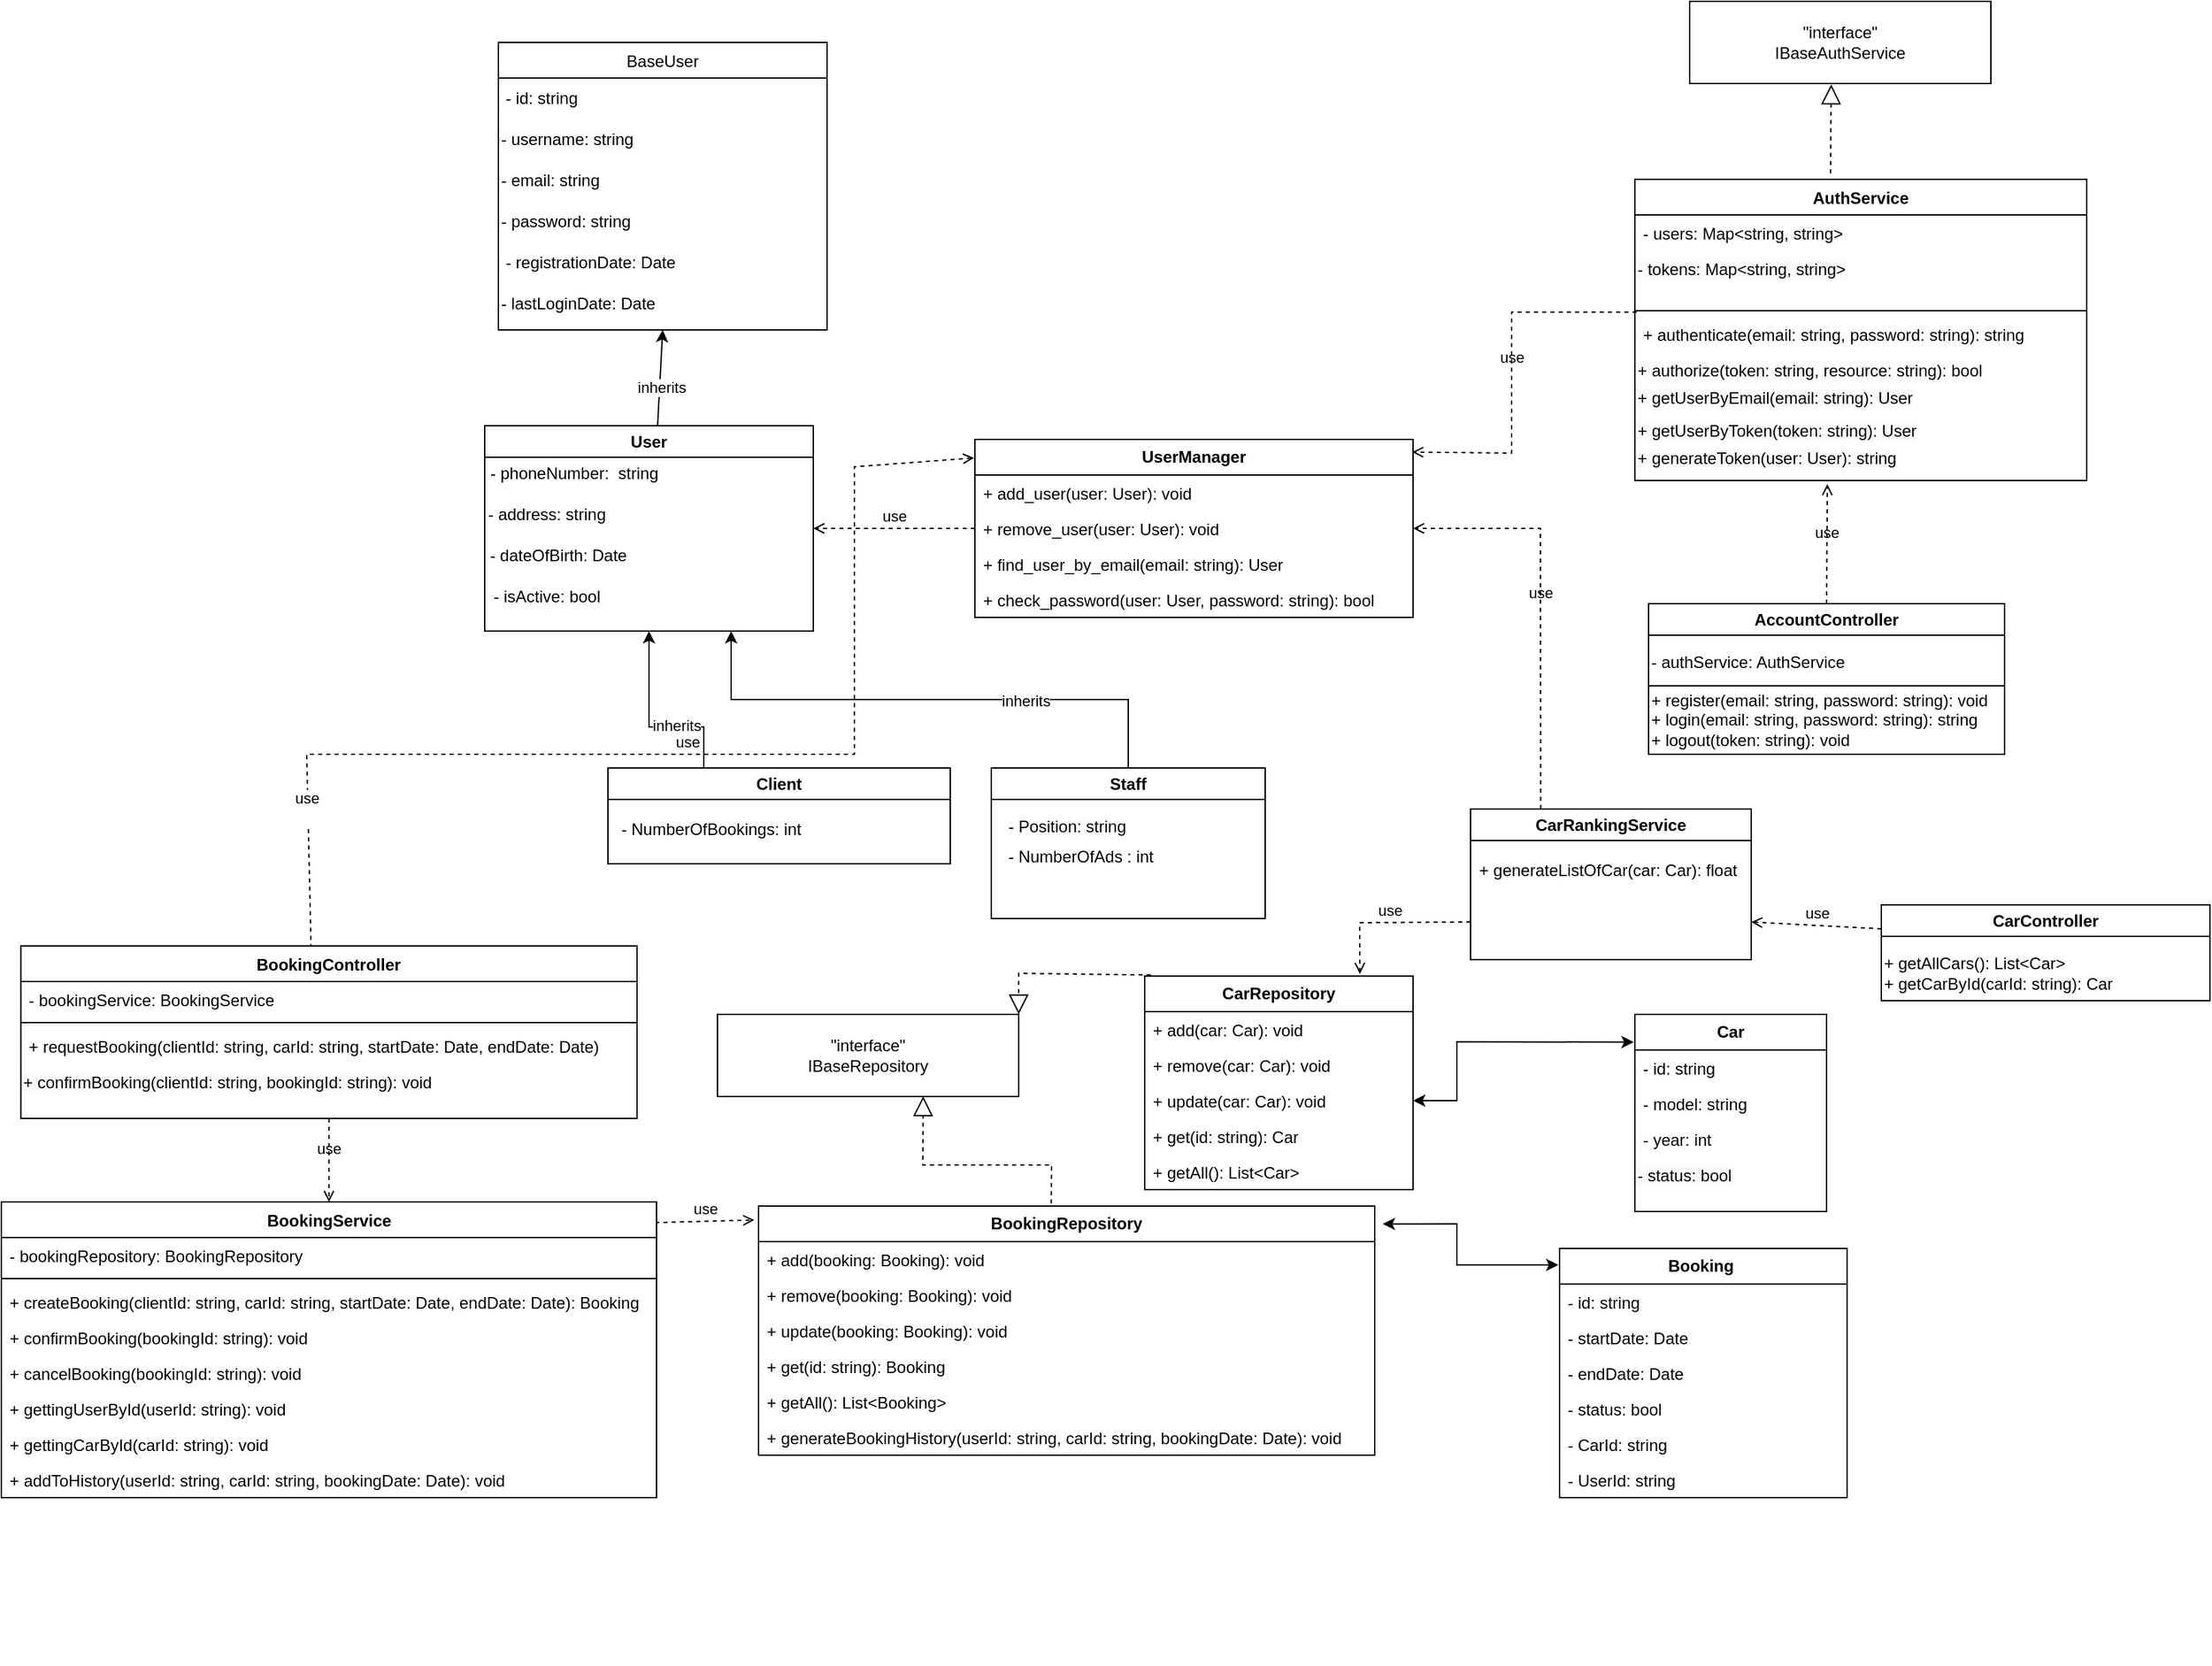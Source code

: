 <mxfile version="24.0.1" type="google">
  <diagram id="C5RBs43oDa-KdzZeNtuy" name="Page-1">
    <mxGraphModel grid="1" page="1" gridSize="10" guides="1" tooltips="1" connect="1" arrows="1" fold="1" pageScale="1" pageWidth="827" pageHeight="1169" math="0" shadow="0">
      <root>
        <mxCell id="WIyWlLk6GJQsqaUBKTNV-0" />
        <mxCell id="WIyWlLk6GJQsqaUBKTNV-1" parent="WIyWlLk6GJQsqaUBKTNV-0" />
        <mxCell id="zkfFHV4jXpPFQw0GAbJ--0" value="BaseUser" style="swimlane;fontStyle=0;align=center;verticalAlign=top;childLayout=stackLayout;horizontal=1;startSize=26;horizontalStack=0;resizeParent=1;resizeLast=0;collapsible=1;marginBottom=0;rounded=0;shadow=0;strokeWidth=1;" vertex="1" parent="WIyWlLk6GJQsqaUBKTNV-1">
          <mxGeometry x="-50" y="130" width="240" height="210" as="geometry">
            <mxRectangle x="230" y="140" width="160" height="26" as="alternateBounds" />
          </mxGeometry>
        </mxCell>
        <mxCell id="yGF6t645OCMySrIcv2uI-0" value="&lt;div&gt;&amp;nbsp;- id: string&lt;/div&gt;" style="text;html=1;align=left;verticalAlign=middle;resizable=0;points=[];autosize=1;strokeColor=none;fillColor=none;" vertex="1" parent="zkfFHV4jXpPFQw0GAbJ--0">
          <mxGeometry y="26" width="240" height="30" as="geometry" />
        </mxCell>
        <mxCell id="yGF6t645OCMySrIcv2uI-2" value="&lt;div style=&quot;color: rgb(0, 0, 0); font-family: Helvetica; font-size: 12px; font-style: normal; font-variant-ligatures: normal; font-variant-caps: normal; font-weight: 400; letter-spacing: normal; orphans: 2; text-indent: 0px; text-transform: none; widows: 2; word-spacing: 0px; -webkit-text-stroke-width: 0px; white-space: nowrap; background-color: rgb(251, 251, 251); text-decoration-thickness: initial; text-decoration-style: initial; text-decoration-color: initial;&quot;&gt;- username: string&lt;/div&gt;" style="text;html=1;align=left;verticalAlign=middle;resizable=0;points=[];autosize=1;strokeColor=none;fillColor=none;" vertex="1" parent="zkfFHV4jXpPFQw0GAbJ--0">
          <mxGeometry y="56" width="240" height="30" as="geometry" />
        </mxCell>
        <mxCell id="yGF6t645OCMySrIcv2uI-6" value="&lt;div style=&quot;&quot;&gt;- email: string&lt;/div&gt;" style="text;html=1;align=left;verticalAlign=middle;resizable=0;points=[];autosize=1;strokeColor=none;fillColor=none;" vertex="1" parent="zkfFHV4jXpPFQw0GAbJ--0">
          <mxGeometry y="86" width="240" height="30" as="geometry" />
        </mxCell>
        <mxCell id="yGF6t645OCMySrIcv2uI-7" value="&lt;div&gt;- password: string&lt;/div&gt;" style="text;html=1;align=left;verticalAlign=middle;resizable=0;points=[];autosize=1;strokeColor=none;fillColor=none;" vertex="1" parent="zkfFHV4jXpPFQw0GAbJ--0">
          <mxGeometry y="116" width="240" height="30" as="geometry" />
        </mxCell>
        <mxCell id="yGF6t645OCMySrIcv2uI-9" value="&lt;div&gt;&amp;nbsp;- registrationDate: Date&lt;span style=&quot;background-color: initial;&quot;&gt;&amp;nbsp;&amp;nbsp;&lt;/span&gt;&lt;/div&gt;" style="text;html=1;align=left;verticalAlign=middle;resizable=0;points=[];autosize=1;strokeColor=none;fillColor=none;" vertex="1" parent="zkfFHV4jXpPFQw0GAbJ--0">
          <mxGeometry y="146" width="240" height="30" as="geometry" />
        </mxCell>
        <mxCell id="yGF6t645OCMySrIcv2uI-10" value="- lastLoginDate: Date" style="text;html=1;align=left;verticalAlign=middle;resizable=0;points=[];autosize=1;strokeColor=none;fillColor=none;" vertex="1" parent="zkfFHV4jXpPFQw0GAbJ--0">
          <mxGeometry y="176" width="240" height="30" as="geometry" />
        </mxCell>
        <mxCell id="yGF6t645OCMySrIcv2uI-12" value="User" style="swimlane;whiteSpace=wrap;html=1;" vertex="1" parent="WIyWlLk6GJQsqaUBKTNV-1">
          <mxGeometry x="-60" y="410" width="240" height="150" as="geometry" />
        </mxCell>
        <mxCell id="yGF6t645OCMySrIcv2uI-14" value="&lt;div&gt;- phoneNumber:&lt;span style=&quot;background-color: initial;&quot;&gt;&amp;nbsp; string&lt;/span&gt;&lt;/div&gt;" style="text;html=1;align=center;verticalAlign=middle;resizable=0;points=[];autosize=1;strokeColor=none;fillColor=none;" vertex="1" parent="yGF6t645OCMySrIcv2uI-12">
          <mxGeometry x="-10" y="20" width="150" height="30" as="geometry" />
        </mxCell>
        <mxCell id="yGF6t645OCMySrIcv2uI-15" value="&lt;div&gt;&lt;span style=&quot;background-color: initial;&quot;&gt;- address: string&lt;/span&gt;&lt;br&gt;&lt;/div&gt;" style="text;html=1;align=center;verticalAlign=middle;resizable=0;points=[];autosize=1;strokeColor=none;fillColor=none;" vertex="1" parent="yGF6t645OCMySrIcv2uI-12">
          <mxGeometry x="-10" y="50" width="110" height="30" as="geometry" />
        </mxCell>
        <mxCell id="yGF6t645OCMySrIcv2uI-17" value="&lt;div&gt;- dateOfBirth: Date&amp;nbsp;&lt;/div&gt;" style="text;html=1;align=center;verticalAlign=middle;resizable=0;points=[];autosize=1;strokeColor=none;fillColor=none;" vertex="1" parent="yGF6t645OCMySrIcv2uI-12">
          <mxGeometry x="-10" y="80" width="130" height="30" as="geometry" />
        </mxCell>
        <mxCell id="yGF6t645OCMySrIcv2uI-18" value="&lt;div&gt;&lt;span style=&quot;background-color: initial;&quot;&gt;- isActive: bool&lt;/span&gt;&lt;/div&gt;" style="text;html=1;align=center;verticalAlign=middle;resizable=0;points=[];autosize=1;strokeColor=none;fillColor=none;" vertex="1" parent="yGF6t645OCMySrIcv2uI-12">
          <mxGeometry x="-5" y="110" width="100" height="30" as="geometry" />
        </mxCell>
        <mxCell id="yGF6t645OCMySrIcv2uI-13" value="" style="endArrow=classic;html=1;rounded=0;entryX=0.5;entryY=1;entryDx=0;entryDy=0;exitX=0.526;exitY=0;exitDx=0;exitDy=0;exitPerimeter=0;" edge="1" parent="WIyWlLk6GJQsqaUBKTNV-1" source="yGF6t645OCMySrIcv2uI-12" target="zkfFHV4jXpPFQw0GAbJ--0">
          <mxGeometry width="50" height="50" relative="1" as="geometry">
            <mxPoint x="500" y="380" as="sourcePoint" />
            <mxPoint x="550" y="330" as="targetPoint" />
            <Array as="points" />
          </mxGeometry>
        </mxCell>
        <mxCell id="yGF6t645OCMySrIcv2uI-19" value="inherits" style="edgeLabel;html=1;align=center;verticalAlign=middle;resizable=0;points=[];" connectable="0" vertex="1" parent="yGF6t645OCMySrIcv2uI-13">
          <mxGeometry x="-0.201" y="-1" relative="1" as="geometry">
            <mxPoint as="offset" />
          </mxGeometry>
        </mxCell>
        <mxCell id="yGF6t645OCMySrIcv2uI-22" style="edgeStyle=orthogonalEdgeStyle;rounded=0;orthogonalLoop=1;jettySize=auto;html=1;entryX=0.5;entryY=1;entryDx=0;entryDy=0;" edge="1" parent="WIyWlLk6GJQsqaUBKTNV-1" source="yGF6t645OCMySrIcv2uI-20" target="yGF6t645OCMySrIcv2uI-12">
          <mxGeometry relative="1" as="geometry">
            <mxPoint x="180" y="570" as="targetPoint" />
            <Array as="points">
              <mxPoint x="100" y="630" />
              <mxPoint x="60" y="630" />
            </Array>
          </mxGeometry>
        </mxCell>
        <mxCell id="yGF6t645OCMySrIcv2uI-30" value="inherits" style="edgeLabel;html=1;align=center;verticalAlign=middle;resizable=0;points=[];" connectable="0" vertex="1" parent="yGF6t645OCMySrIcv2uI-22">
          <mxGeometry x="-0.28" y="-1" relative="1" as="geometry">
            <mxPoint as="offset" />
          </mxGeometry>
        </mxCell>
        <mxCell id="yGF6t645OCMySrIcv2uI-20" value="Client" style="swimlane;whiteSpace=wrap;html=1;" vertex="1" parent="WIyWlLk6GJQsqaUBKTNV-1">
          <mxGeometry x="30" y="660" width="250" height="70" as="geometry" />
        </mxCell>
        <mxCell id="yGF6t645OCMySrIcv2uI-24" value="- NumberOfBookings: int" style="text;html=1;align=center;verticalAlign=middle;resizable=0;points=[];autosize=1;strokeColor=none;fillColor=none;" vertex="1" parent="yGF6t645OCMySrIcv2uI-20">
          <mxGeometry y="30" width="150" height="30" as="geometry" />
        </mxCell>
        <mxCell id="yGF6t645OCMySrIcv2uI-23" style="edgeStyle=orthogonalEdgeStyle;rounded=0;orthogonalLoop=1;jettySize=auto;html=1;exitX=0.5;exitY=0;exitDx=0;exitDy=0;entryX=0.75;entryY=1;entryDx=0;entryDy=0;" edge="1" parent="WIyWlLk6GJQsqaUBKTNV-1" source="yGF6t645OCMySrIcv2uI-21" target="yGF6t645OCMySrIcv2uI-12">
          <mxGeometry relative="1" as="geometry">
            <mxPoint x="240" y="570" as="targetPoint" />
          </mxGeometry>
        </mxCell>
        <mxCell id="yGF6t645OCMySrIcv2uI-29" value="inherits" style="edgeLabel;html=1;align=center;verticalAlign=middle;resizable=0;points=[];" connectable="0" vertex="1" parent="yGF6t645OCMySrIcv2uI-23">
          <mxGeometry x="-0.357" y="1" relative="1" as="geometry">
            <mxPoint as="offset" />
          </mxGeometry>
        </mxCell>
        <mxCell id="yGF6t645OCMySrIcv2uI-21" value="Sta&lt;span style=&quot;background-color: initial;&quot;&gt;ff&lt;/span&gt;" style="swimlane;whiteSpace=wrap;html=1;" vertex="1" parent="WIyWlLk6GJQsqaUBKTNV-1">
          <mxGeometry x="310" y="660" width="200" height="110" as="geometry" />
        </mxCell>
        <mxCell id="yGF6t645OCMySrIcv2uI-27" value="- Position: string" style="text;html=1;align=center;verticalAlign=middle;resizable=0;points=[];autosize=1;strokeColor=none;fillColor=none;" vertex="1" parent="yGF6t645OCMySrIcv2uI-21">
          <mxGeometry y="28" width="110" height="30" as="geometry" />
        </mxCell>
        <mxCell id="yGF6t645OCMySrIcv2uI-28" value="- NumberOfAds : int" style="text;html=1;align=center;verticalAlign=middle;resizable=0;points=[];autosize=1;strokeColor=none;fillColor=none;" vertex="1" parent="yGF6t645OCMySrIcv2uI-21">
          <mxGeometry y="50" width="130" height="30" as="geometry" />
        </mxCell>
        <mxCell id="yGF6t645OCMySrIcv2uI-50" value="use" style="html=1;verticalAlign=bottom;labelBackgroundColor=none;endArrow=open;endFill=0;dashed=1;rounded=0;exitX=0.004;exitY=1.124;exitDx=0;exitDy=0;entryX=0.998;entryY=0.071;entryDx=0;entryDy=0;entryPerimeter=0;exitPerimeter=0;" edge="1" parent="WIyWlLk6GJQsqaUBKTNV-1" source="Llu71SaY1VRgX1Pa0Iaw-72" target="Llu71SaY1VRgX1Pa0Iaw-44">
          <mxGeometry width="160" relative="1" as="geometry">
            <mxPoint x="770" y="320.0" as="sourcePoint" />
            <mxPoint x="630" y="500" as="targetPoint" />
            <Array as="points">
              <mxPoint x="690" y="327" />
              <mxPoint x="690" y="430" />
            </Array>
          </mxGeometry>
        </mxCell>
        <mxCell id="yGF6t645OCMySrIcv2uI-51" value="&quot;interface&quot;&lt;div&gt;IBaseAuthService&lt;/div&gt;" style="rounded=0;whiteSpace=wrap;html=1;" vertex="1" parent="WIyWlLk6GJQsqaUBKTNV-1">
          <mxGeometry x="820" y="100" width="220" height="60" as="geometry" />
        </mxCell>
        <mxCell id="oP3yjI9n-bNLV6D8Z_aS-1" value="AccountController" style="swimlane;whiteSpace=wrap;html=1;" vertex="1" parent="WIyWlLk6GJQsqaUBKTNV-1">
          <mxGeometry x="790" y="540" width="260" height="110" as="geometry" />
        </mxCell>
        <mxCell id="oP3yjI9n-bNLV6D8Z_aS-2" value="&lt;div&gt;- authService: AuthService&lt;/div&gt;&lt;div&gt;&amp;nbsp; &amp;nbsp; &amp;nbsp; &amp;nbsp;&lt;br&gt;&lt;/div&gt;" style="text;html=1;align=left;verticalAlign=middle;resizable=0;points=[];autosize=1;strokeColor=none;fillColor=none;" vertex="1" parent="oP3yjI9n-bNLV6D8Z_aS-1">
          <mxGeometry y="30" width="160" height="40" as="geometry" />
        </mxCell>
        <mxCell id="oP3yjI9n-bNLV6D8Z_aS-5" value="&lt;div&gt;+ register(email: string, password: string): void&lt;/div&gt;&lt;div&gt;+ login(email: string, password: string): string&lt;/div&gt;&lt;div&gt;+ logout(token: string): void&lt;/div&gt;" style="whiteSpace=wrap;html=1;align=left;" vertex="1" parent="oP3yjI9n-bNLV6D8Z_aS-1">
          <mxGeometry y="60" width="260" height="50" as="geometry" />
        </mxCell>
        <mxCell id="oP3yjI9n-bNLV6D8Z_aS-4" value="use" style="html=1;verticalAlign=bottom;labelBackgroundColor=none;endArrow=open;endFill=0;dashed=1;rounded=0;exitX=0.5;exitY=0;exitDx=0;exitDy=0;entryX=0.426;entryY=1.088;entryDx=0;entryDy=0;entryPerimeter=0;" edge="1" parent="WIyWlLk6GJQsqaUBKTNV-1" source="oP3yjI9n-bNLV6D8Z_aS-1" target="Llu71SaY1VRgX1Pa0Iaw-76">
          <mxGeometry width="160" relative="1" as="geometry">
            <mxPoint x="970" y="450" as="sourcePoint" />
            <mxPoint x="915.0" y="400" as="targetPoint" />
          </mxGeometry>
        </mxCell>
        <mxCell id="oP3yjI9n-bNLV6D8Z_aS-6" value="&quot;interface&quot;&lt;div&gt;IBaseRepository&lt;/div&gt;" style="rounded=0;whiteSpace=wrap;html=1;" vertex="1" parent="WIyWlLk6GJQsqaUBKTNV-1">
          <mxGeometry x="110" y="840" width="220" height="60" as="geometry" />
        </mxCell>
        <mxCell id="oP3yjI9n-bNLV6D8Z_aS-16" value="CarRankingService" style="swimlane;whiteSpace=wrap;html=1;" vertex="1" parent="WIyWlLk6GJQsqaUBKTNV-1">
          <mxGeometry x="660" y="690" width="205" height="110" as="geometry" />
        </mxCell>
        <mxCell id="oP3yjI9n-bNLV6D8Z_aS-17" value="+ generateListOfCar(car: Car): float" style="text;html=1;align=center;verticalAlign=middle;resizable=0;points=[];autosize=1;strokeColor=none;fillColor=none;" vertex="1" parent="oP3yjI9n-bNLV6D8Z_aS-16">
          <mxGeometry x="-5" y="30" width="210" height="30" as="geometry" />
        </mxCell>
        <mxCell id="oP3yjI9n-bNLV6D8Z_aS-19" value="use" style="html=1;verticalAlign=bottom;labelBackgroundColor=none;endArrow=open;endFill=0;dashed=1;rounded=0;exitX=0.25;exitY=0;exitDx=0;exitDy=0;entryX=1;entryY=0.5;entryDx=0;entryDy=0;" edge="1" parent="WIyWlLk6GJQsqaUBKTNV-1" source="oP3yjI9n-bNLV6D8Z_aS-16" target="Llu71SaY1VRgX1Pa0Iaw-46">
          <mxGeometry width="160" relative="1" as="geometry">
            <mxPoint x="865" y="780" as="sourcePoint" />
            <mxPoint x="541.422" y="590" as="targetPoint" />
            <Array as="points">
              <mxPoint x="711" y="485" />
            </Array>
          </mxGeometry>
        </mxCell>
        <mxCell id="oP3yjI9n-bNLV6D8Z_aS-20" value="use" style="html=1;verticalAlign=bottom;labelBackgroundColor=none;endArrow=open;endFill=0;dashed=1;rounded=0;exitX=0;exitY=0.75;exitDx=0;exitDy=0;entryX=0.802;entryY=-0.01;entryDx=0;entryDy=0;entryPerimeter=0;" edge="1" parent="WIyWlLk6GJQsqaUBKTNV-1" source="oP3yjI9n-bNLV6D8Z_aS-16" target="Llu71SaY1VRgX1Pa0Iaw-38">
          <mxGeometry width="160" relative="1" as="geometry">
            <mxPoint x="820" y="880" as="sourcePoint" />
            <mxPoint x="623.08" y="824.45" as="targetPoint" />
            <Array as="points">
              <mxPoint x="579" y="773" />
            </Array>
          </mxGeometry>
        </mxCell>
        <mxCell id="oP3yjI9n-bNLV6D8Z_aS-27" value="" style="endArrow=classic;startArrow=classic;html=1;rounded=0;entryX=-0.006;entryY=0.141;entryDx=0;entryDy=0;exitX=1;exitY=0.5;exitDx=0;exitDy=0;entryPerimeter=0;" edge="1" parent="WIyWlLk6GJQsqaUBKTNV-1" source="Llu71SaY1VRgX1Pa0Iaw-41" target="Llu71SaY1VRgX1Pa0Iaw-63">
          <mxGeometry width="50" height="50" relative="1" as="geometry">
            <mxPoint x="621.1" y="879.808" as="sourcePoint" />
            <mxPoint x="701.2" y="901.72" as="targetPoint" />
            <Array as="points">
              <mxPoint x="650" y="903" />
              <mxPoint x="650" y="860" />
            </Array>
          </mxGeometry>
        </mxCell>
        <mxCell id="oP3yjI9n-bNLV6D8Z_aS-30" value="use" style="html=1;verticalAlign=bottom;labelBackgroundColor=none;endArrow=open;endFill=0;dashed=1;rounded=0;exitX=0.998;exitY=0.07;exitDx=0;exitDy=0;exitPerimeter=0;entryX=-0.007;entryY=0.056;entryDx=0;entryDy=0;entryPerimeter=0;" edge="1" parent="WIyWlLk6GJQsqaUBKTNV-1" source="Llu71SaY1VRgX1Pa0Iaw-49" target="Llu71SaY1VRgX1Pa0Iaw-17">
          <mxGeometry width="160" relative="1" as="geometry">
            <mxPoint x="110" y="1060" as="sourcePoint" />
            <mxPoint x="170" y="1058" as="targetPoint" />
          </mxGeometry>
        </mxCell>
        <mxCell id="oP3yjI9n-bNLV6D8Z_aS-35" value="CarController" style="swimlane;whiteSpace=wrap;html=1;" vertex="1" parent="WIyWlLk6GJQsqaUBKTNV-1">
          <mxGeometry x="960" y="760" width="240" height="70" as="geometry" />
        </mxCell>
        <mxCell id="oP3yjI9n-bNLV6D8Z_aS-36" value="&lt;div&gt;+ getAllCars(): List&amp;lt;Car&amp;gt;&lt;/div&gt;&lt;div&gt;+ getCarById(carId: string): Car&lt;/div&gt;" style="text;html=1;align=left;verticalAlign=middle;resizable=0;points=[];autosize=1;strokeColor=none;fillColor=none;" vertex="1" parent="oP3yjI9n-bNLV6D8Z_aS-35">
          <mxGeometry y="30" width="190" height="40" as="geometry" />
        </mxCell>
        <mxCell id="oP3yjI9n-bNLV6D8Z_aS-37" value="use" style="html=1;verticalAlign=bottom;labelBackgroundColor=none;endArrow=open;endFill=0;dashed=1;rounded=0;exitX=0;exitY=0.25;exitDx=0;exitDy=0;entryX=1;entryY=0.75;entryDx=0;entryDy=0;" edge="1" parent="WIyWlLk6GJQsqaUBKTNV-1" source="oP3yjI9n-bNLV6D8Z_aS-35" target="oP3yjI9n-bNLV6D8Z_aS-16">
          <mxGeometry width="160" relative="1" as="geometry">
            <mxPoint x="1072" y="820" as="sourcePoint" />
            <mxPoint x="915" y="700" as="targetPoint" />
          </mxGeometry>
        </mxCell>
        <mxCell id="oP3yjI9n-bNLV6D8Z_aS-41" value="use" style="html=1;verticalAlign=bottom;labelBackgroundColor=none;endArrow=open;endFill=0;dashed=1;rounded=0;exitX=0.5;exitY=1;exitDx=0;exitDy=0;entryX=0.5;entryY=0;entryDx=0;entryDy=0;" edge="1" parent="WIyWlLk6GJQsqaUBKTNV-1" source="Llu71SaY1VRgX1Pa0Iaw-62" target="Llu71SaY1VRgX1Pa0Iaw-49">
          <mxGeometry width="160" relative="1" as="geometry">
            <mxPoint x="-188.5" y="930" as="sourcePoint" />
            <mxPoint x="-190" y="978.24" as="targetPoint" />
          </mxGeometry>
        </mxCell>
        <mxCell id="Llu71SaY1VRgX1Pa0Iaw-0" value="" style="endArrow=block;dashed=1;endFill=0;endSize=12;html=1;rounded=0;entryX=0.47;entryY=1.011;entryDx=0;entryDy=0;exitX=0.433;exitY=-0.02;exitDx=0;exitDy=0;exitPerimeter=0;entryPerimeter=0;" edge="1" parent="WIyWlLk6GJQsqaUBKTNV-1" source="Llu71SaY1VRgX1Pa0Iaw-68" target="yGF6t645OCMySrIcv2uI-51">
          <mxGeometry width="160" relative="1" as="geometry">
            <mxPoint x="915.0" y="240" as="sourcePoint" />
            <mxPoint x="760" y="160" as="targetPoint" />
          </mxGeometry>
        </mxCell>
        <mxCell id="Llu71SaY1VRgX1Pa0Iaw-1" value="" style="endArrow=block;dashed=1;endFill=0;endSize=12;html=1;rounded=0;entryX=1;entryY=0;entryDx=0;entryDy=0;exitX=0.023;exitY=-0.005;exitDx=0;exitDy=0;exitPerimeter=0;" edge="1" parent="WIyWlLk6GJQsqaUBKTNV-1" source="Llu71SaY1VRgX1Pa0Iaw-38" target="oP3yjI9n-bNLV6D8Z_aS-6">
          <mxGeometry width="160" relative="1" as="geometry">
            <mxPoint x="420" y="810" as="sourcePoint" />
            <mxPoint x="330" y="899.74" as="targetPoint" />
            <Array as="points">
              <mxPoint x="330" y="810" />
            </Array>
          </mxGeometry>
        </mxCell>
        <mxCell id="Llu71SaY1VRgX1Pa0Iaw-2" value="" style="endArrow=block;dashed=1;endFill=0;endSize=12;html=1;rounded=0;entryX=0.683;entryY=0.997;entryDx=0;entryDy=0;entryPerimeter=0;exitX=0.475;exitY=-0.01;exitDx=0;exitDy=0;exitPerimeter=0;" edge="1" parent="WIyWlLk6GJQsqaUBKTNV-1" source="Llu71SaY1VRgX1Pa0Iaw-17" target="oP3yjI9n-bNLV6D8Z_aS-6">
          <mxGeometry width="160" relative="1" as="geometry">
            <mxPoint x="285.9" y="1010" as="sourcePoint" />
            <mxPoint x="370" y="950" as="targetPoint" />
            <Array as="points">
              <mxPoint x="354" y="950" />
              <mxPoint x="260" y="950" />
            </Array>
          </mxGeometry>
        </mxCell>
        <mxCell id="Llu71SaY1VRgX1Pa0Iaw-3" value="use" style="html=1;verticalAlign=bottom;labelBackgroundColor=none;endArrow=open;endFill=0;dashed=1;rounded=0;exitX=0;exitY=0.5;exitDx=0;exitDy=0;entryX=1;entryY=0.5;entryDx=0;entryDy=0;" edge="1" parent="WIyWlLk6GJQsqaUBKTNV-1" source="Llu71SaY1VRgX1Pa0Iaw-46" target="yGF6t645OCMySrIcv2uI-12">
          <mxGeometry width="160" relative="1" as="geometry">
            <mxPoint x="300.0" y="500" as="sourcePoint" />
            <mxPoint x="340" y="510" as="targetPoint" />
          </mxGeometry>
        </mxCell>
        <mxCell id="Llu71SaY1VRgX1Pa0Iaw-4" value="use" style="html=1;verticalAlign=bottom;labelBackgroundColor=none;endArrow=open;endFill=0;dashed=1;rounded=0;exitX=0.471;exitY=0.013;exitDx=0;exitDy=0;entryX=-0.002;entryY=0.104;entryDx=0;entryDy=0;entryPerimeter=0;exitPerimeter=0;" edge="1" parent="WIyWlLk6GJQsqaUBKTNV-1" source="Llu71SaY1VRgX1Pa0Iaw-58" target="Llu71SaY1VRgX1Pa0Iaw-44">
          <mxGeometry width="160" relative="1" as="geometry">
            <mxPoint x="-111.55" y="801.69" as="sourcePoint" />
            <mxPoint x="301.98" y="443.76" as="targetPoint" />
            <Array as="points">
              <mxPoint x="-190" y="650" />
              <mxPoint x="210" y="650" />
              <mxPoint x="210" y="440" />
            </Array>
          </mxGeometry>
        </mxCell>
        <mxCell id="Llu71SaY1VRgX1Pa0Iaw-6" value="use&lt;div&gt;&lt;br&gt;&lt;/div&gt;" style="edgeLabel;html=1;align=center;verticalAlign=middle;resizable=0;points=[];" connectable="0" vertex="1" parent="Llu71SaY1VRgX1Pa0Iaw-4">
          <mxGeometry x="-0.755" y="1" relative="1" as="geometry">
            <mxPoint as="offset" />
          </mxGeometry>
        </mxCell>
        <mxCell id="Llu71SaY1VRgX1Pa0Iaw-15" value="&lt;div style=&quot;text-align: left; text-wrap: wrap;&quot;&gt;&lt;br&gt;&lt;/div&gt;" style="text;html=1;align=center;verticalAlign=middle;resizable=0;points=[];autosize=1;strokeColor=none;fillColor=none;" vertex="1" parent="WIyWlLk6GJQsqaUBKTNV-1">
          <mxGeometry x="180" y="1285" width="20" height="30" as="geometry" />
        </mxCell>
        <mxCell id="Llu71SaY1VRgX1Pa0Iaw-17" value="&lt;span style=&quot;font-weight: 700;&quot;&gt;BookingRepository&lt;/span&gt;" style="swimlane;fontStyle=0;childLayout=stackLayout;horizontal=1;startSize=26;fillColor=none;horizontalStack=0;resizeParent=1;resizeParentMax=0;resizeLast=0;collapsible=1;marginBottom=0;whiteSpace=wrap;html=1;" vertex="1" parent="WIyWlLk6GJQsqaUBKTNV-1">
          <mxGeometry x="140" y="980" width="450" height="182" as="geometry" />
        </mxCell>
        <mxCell id="Llu71SaY1VRgX1Pa0Iaw-18" value="+ add(booking: Booking): void" style="text;strokeColor=none;fillColor=none;align=left;verticalAlign=top;spacingLeft=4;spacingRight=4;overflow=hidden;rotatable=0;points=[[0,0.5],[1,0.5]];portConstraint=eastwest;whiteSpace=wrap;html=1;" vertex="1" parent="Llu71SaY1VRgX1Pa0Iaw-17">
          <mxGeometry y="26" width="450" height="26" as="geometry" />
        </mxCell>
        <mxCell id="Llu71SaY1VRgX1Pa0Iaw-19" value="+ remove(booking: Booking): void" style="text;strokeColor=none;fillColor=none;align=left;verticalAlign=top;spacingLeft=4;spacingRight=4;overflow=hidden;rotatable=0;points=[[0,0.5],[1,0.5]];portConstraint=eastwest;whiteSpace=wrap;html=1;" vertex="1" parent="Llu71SaY1VRgX1Pa0Iaw-17">
          <mxGeometry y="52" width="450" height="26" as="geometry" />
        </mxCell>
        <mxCell id="Llu71SaY1VRgX1Pa0Iaw-20" value="+ update(booking: Booking): void" style="text;strokeColor=none;fillColor=none;align=left;verticalAlign=top;spacingLeft=4;spacingRight=4;overflow=hidden;rotatable=0;points=[[0,0.5],[1,0.5]];portConstraint=eastwest;whiteSpace=wrap;html=1;" vertex="1" parent="Llu71SaY1VRgX1Pa0Iaw-17">
          <mxGeometry y="78" width="450" height="26" as="geometry" />
        </mxCell>
        <mxCell id="Llu71SaY1VRgX1Pa0Iaw-21" value="+ get(id: string): Booking" style="text;strokeColor=none;fillColor=none;align=left;verticalAlign=top;spacingLeft=4;spacingRight=4;overflow=hidden;rotatable=0;points=[[0,0.5],[1,0.5]];portConstraint=eastwest;whiteSpace=wrap;html=1;" vertex="1" parent="Llu71SaY1VRgX1Pa0Iaw-17">
          <mxGeometry y="104" width="450" height="26" as="geometry" />
        </mxCell>
        <mxCell id="Llu71SaY1VRgX1Pa0Iaw-22" value="+ getAll(): List&amp;lt;Booking&amp;gt;" style="text;strokeColor=none;fillColor=none;align=left;verticalAlign=top;spacingLeft=4;spacingRight=4;overflow=hidden;rotatable=0;points=[[0,0.5],[1,0.5]];portConstraint=eastwest;whiteSpace=wrap;html=1;" vertex="1" parent="Llu71SaY1VRgX1Pa0Iaw-17">
          <mxGeometry y="130" width="450" height="26" as="geometry" />
        </mxCell>
        <mxCell id="Llu71SaY1VRgX1Pa0Iaw-80" value="+ generateBookingHistory(&lt;span style=&quot;text-wrap: nowrap;&quot;&gt;userId: string, carId: string, bookingDate: Date): void&lt;/span&gt;" style="text;strokeColor=none;fillColor=none;align=left;verticalAlign=top;spacingLeft=4;spacingRight=4;overflow=hidden;rotatable=0;points=[[0,0.5],[1,0.5]];portConstraint=eastwest;whiteSpace=wrap;html=1;" vertex="1" parent="Llu71SaY1VRgX1Pa0Iaw-17">
          <mxGeometry y="156" width="450" height="26" as="geometry" />
        </mxCell>
        <mxCell id="Llu71SaY1VRgX1Pa0Iaw-23" value="&lt;span style=&quot;font-weight: 700;&quot;&gt;Booking&amp;nbsp;&lt;/span&gt;" style="swimlane;fontStyle=0;childLayout=stackLayout;horizontal=1;startSize=26;fillColor=none;horizontalStack=0;resizeParent=1;resizeParentMax=0;resizeLast=0;collapsible=1;marginBottom=0;whiteSpace=wrap;html=1;" vertex="1" parent="WIyWlLk6GJQsqaUBKTNV-1">
          <mxGeometry x="725" y="1011" width="210" height="182" as="geometry" />
        </mxCell>
        <mxCell id="Llu71SaY1VRgX1Pa0Iaw-24" value="&lt;span style=&quot;text-wrap: nowrap;&quot;&gt;- id: string&lt;/span&gt;" style="text;strokeColor=none;fillColor=none;align=left;verticalAlign=top;spacingLeft=4;spacingRight=4;overflow=hidden;rotatable=0;points=[[0,0.5],[1,0.5]];portConstraint=eastwest;whiteSpace=wrap;html=1;" vertex="1" parent="Llu71SaY1VRgX1Pa0Iaw-23">
          <mxGeometry y="26" width="210" height="26" as="geometry" />
        </mxCell>
        <mxCell id="Llu71SaY1VRgX1Pa0Iaw-25" value="&lt;span style=&quot;text-wrap: nowrap;&quot;&gt;- startDate: Date&lt;/span&gt;" style="text;strokeColor=none;fillColor=none;align=left;verticalAlign=top;spacingLeft=4;spacingRight=4;overflow=hidden;rotatable=0;points=[[0,0.5],[1,0.5]];portConstraint=eastwest;whiteSpace=wrap;html=1;" vertex="1" parent="Llu71SaY1VRgX1Pa0Iaw-23">
          <mxGeometry y="52" width="210" height="26" as="geometry" />
        </mxCell>
        <mxCell id="Llu71SaY1VRgX1Pa0Iaw-26" value="&lt;span style=&quot;text-wrap: nowrap;&quot;&gt;- endDate: Date&lt;/span&gt;" style="text;strokeColor=none;fillColor=none;align=left;verticalAlign=top;spacingLeft=4;spacingRight=4;overflow=hidden;rotatable=0;points=[[0,0.5],[1,0.5]];portConstraint=eastwest;whiteSpace=wrap;html=1;" vertex="1" parent="Llu71SaY1VRgX1Pa0Iaw-23">
          <mxGeometry y="78" width="210" height="26" as="geometry" />
        </mxCell>
        <mxCell id="Llu71SaY1VRgX1Pa0Iaw-27" value="&lt;span style=&quot;text-wrap: nowrap;&quot;&gt;- status: bool&lt;/span&gt;" style="text;strokeColor=none;fillColor=none;align=left;verticalAlign=top;spacingLeft=4;spacingRight=4;overflow=hidden;rotatable=0;points=[[0,0.5],[1,0.5]];portConstraint=eastwest;whiteSpace=wrap;html=1;" vertex="1" parent="Llu71SaY1VRgX1Pa0Iaw-23">
          <mxGeometry y="104" width="210" height="26" as="geometry" />
        </mxCell>
        <mxCell id="Llu71SaY1VRgX1Pa0Iaw-28" value="&lt;div&gt;&lt;div style=&quot;text-wrap: nowrap;&quot;&gt;- CarId: string&lt;/div&gt;&lt;/div&gt;&lt;div&gt;&lt;br&gt;&lt;/div&gt;" style="text;strokeColor=none;fillColor=none;align=left;verticalAlign=top;spacingLeft=4;spacingRight=4;overflow=hidden;rotatable=0;points=[[0,0.5],[1,0.5]];portConstraint=eastwest;whiteSpace=wrap;html=1;" vertex="1" parent="Llu71SaY1VRgX1Pa0Iaw-23">
          <mxGeometry y="130" width="210" height="26" as="geometry" />
        </mxCell>
        <mxCell id="Llu71SaY1VRgX1Pa0Iaw-29" value="&lt;div&gt;&lt;div style=&quot;text-wrap: nowrap;&quot;&gt;- UserId: string&lt;br&gt;&lt;/div&gt;&lt;/div&gt;" style="text;strokeColor=none;fillColor=none;align=left;verticalAlign=top;spacingLeft=4;spacingRight=4;overflow=hidden;rotatable=0;points=[[0,0.5],[1,0.5]];portConstraint=eastwest;whiteSpace=wrap;html=1;" vertex="1" parent="Llu71SaY1VRgX1Pa0Iaw-23">
          <mxGeometry y="156" width="210" height="26" as="geometry" />
        </mxCell>
        <mxCell id="Llu71SaY1VRgX1Pa0Iaw-38" value="&lt;span style=&quot;font-weight: 700;&quot;&gt;CarRepository&lt;/span&gt;" style="swimlane;fontStyle=0;childLayout=stackLayout;horizontal=1;startSize=26;fillColor=none;horizontalStack=0;resizeParent=1;resizeParentMax=0;resizeLast=0;collapsible=1;marginBottom=0;whiteSpace=wrap;html=1;" vertex="1" parent="WIyWlLk6GJQsqaUBKTNV-1">
          <mxGeometry x="422" y="812" width="196" height="156" as="geometry" />
        </mxCell>
        <mxCell id="Llu71SaY1VRgX1Pa0Iaw-39" value="+ add(car: Car): void" style="text;strokeColor=none;fillColor=none;align=left;verticalAlign=top;spacingLeft=4;spacingRight=4;overflow=hidden;rotatable=0;points=[[0,0.5],[1,0.5]];portConstraint=eastwest;whiteSpace=wrap;html=1;" vertex="1" parent="Llu71SaY1VRgX1Pa0Iaw-38">
          <mxGeometry y="26" width="196" height="26" as="geometry" />
        </mxCell>
        <mxCell id="Llu71SaY1VRgX1Pa0Iaw-40" value="+ remove(car: Car): void" style="text;strokeColor=none;fillColor=none;align=left;verticalAlign=top;spacingLeft=4;spacingRight=4;overflow=hidden;rotatable=0;points=[[0,0.5],[1,0.5]];portConstraint=eastwest;whiteSpace=wrap;html=1;" vertex="1" parent="Llu71SaY1VRgX1Pa0Iaw-38">
          <mxGeometry y="52" width="196" height="26" as="geometry" />
        </mxCell>
        <mxCell id="Llu71SaY1VRgX1Pa0Iaw-41" value="+ update(car: Car): void" style="text;strokeColor=none;fillColor=none;align=left;verticalAlign=top;spacingLeft=4;spacingRight=4;overflow=hidden;rotatable=0;points=[[0,0.5],[1,0.5]];portConstraint=eastwest;whiteSpace=wrap;html=1;" vertex="1" parent="Llu71SaY1VRgX1Pa0Iaw-38">
          <mxGeometry y="78" width="196" height="26" as="geometry" />
        </mxCell>
        <mxCell id="Llu71SaY1VRgX1Pa0Iaw-42" value="+ get(id: string): Car" style="text;strokeColor=none;fillColor=none;align=left;verticalAlign=top;spacingLeft=4;spacingRight=4;overflow=hidden;rotatable=0;points=[[0,0.5],[1,0.5]];portConstraint=eastwest;whiteSpace=wrap;html=1;" vertex="1" parent="Llu71SaY1VRgX1Pa0Iaw-38">
          <mxGeometry y="104" width="196" height="26" as="geometry" />
        </mxCell>
        <mxCell id="Llu71SaY1VRgX1Pa0Iaw-43" value="+ getAll(): List&amp;lt;Car&amp;gt;" style="text;strokeColor=none;fillColor=none;align=left;verticalAlign=top;spacingLeft=4;spacingRight=4;overflow=hidden;rotatable=0;points=[[0,0.5],[1,0.5]];portConstraint=eastwest;whiteSpace=wrap;html=1;" vertex="1" parent="Llu71SaY1VRgX1Pa0Iaw-38">
          <mxGeometry y="130" width="196" height="26" as="geometry" />
        </mxCell>
        <mxCell id="Llu71SaY1VRgX1Pa0Iaw-44" value="&lt;span style=&quot;font-weight: 700;&quot;&gt;UserManager&lt;/span&gt;" style="swimlane;fontStyle=0;childLayout=stackLayout;horizontal=1;startSize=26;fillColor=none;horizontalStack=0;resizeParent=1;resizeParentMax=0;resizeLast=0;collapsible=1;marginBottom=0;whiteSpace=wrap;html=1;" vertex="1" parent="WIyWlLk6GJQsqaUBKTNV-1">
          <mxGeometry x="298" y="420" width="320" height="130" as="geometry" />
        </mxCell>
        <mxCell id="Llu71SaY1VRgX1Pa0Iaw-45" value="+ add_user(user: User): void" style="text;strokeColor=none;fillColor=none;align=left;verticalAlign=top;spacingLeft=4;spacingRight=4;overflow=hidden;rotatable=0;points=[[0,0.5],[1,0.5]];portConstraint=eastwest;whiteSpace=wrap;html=1;" vertex="1" parent="Llu71SaY1VRgX1Pa0Iaw-44">
          <mxGeometry y="26" width="320" height="26" as="geometry" />
        </mxCell>
        <mxCell id="Llu71SaY1VRgX1Pa0Iaw-46" value="&lt;div&gt;+ remove_user(user: User): void&lt;/div&gt;&lt;div&gt;&lt;br&gt;&lt;/div&gt;" style="text;strokeColor=none;fillColor=none;align=left;verticalAlign=top;spacingLeft=4;spacingRight=4;overflow=hidden;rotatable=0;points=[[0,0.5],[1,0.5]];portConstraint=eastwest;whiteSpace=wrap;html=1;" vertex="1" parent="Llu71SaY1VRgX1Pa0Iaw-44">
          <mxGeometry y="52" width="320" height="26" as="geometry" />
        </mxCell>
        <mxCell id="Llu71SaY1VRgX1Pa0Iaw-47" value="+ find_user_by_email(email: string): User" style="text;strokeColor=none;fillColor=none;align=left;verticalAlign=top;spacingLeft=4;spacingRight=4;overflow=hidden;rotatable=0;points=[[0,0.5],[1,0.5]];portConstraint=eastwest;whiteSpace=wrap;html=1;" vertex="1" parent="Llu71SaY1VRgX1Pa0Iaw-44">
          <mxGeometry y="78" width="320" height="26" as="geometry" />
        </mxCell>
        <mxCell id="Llu71SaY1VRgX1Pa0Iaw-48" value="+ check_password(user: User, password: string): bool" style="text;strokeColor=none;fillColor=none;align=left;verticalAlign=top;spacingLeft=4;spacingRight=4;overflow=hidden;rotatable=0;points=[[0,0.5],[1,0.5]];portConstraint=eastwest;whiteSpace=wrap;html=1;" vertex="1" parent="Llu71SaY1VRgX1Pa0Iaw-44">
          <mxGeometry y="104" width="320" height="26" as="geometry" />
        </mxCell>
        <mxCell id="Llu71SaY1VRgX1Pa0Iaw-49" value="BookingService" style="swimlane;fontStyle=1;align=center;verticalAlign=top;childLayout=stackLayout;horizontal=1;startSize=26;horizontalStack=0;resizeParent=1;resizeParentMax=0;resizeLast=0;collapsible=1;marginBottom=0;whiteSpace=wrap;html=1;" vertex="1" parent="WIyWlLk6GJQsqaUBKTNV-1">
          <mxGeometry x="-413" y="977" width="478.5" height="216" as="geometry" />
        </mxCell>
        <mxCell id="Llu71SaY1VRgX1Pa0Iaw-50" value="&lt;span style=&quot;text-align: center; text-wrap: nowrap;&quot;&gt;- bookingRepository: BookingRepository&lt;/span&gt;" style="text;strokeColor=none;fillColor=none;align=left;verticalAlign=top;spacingLeft=4;spacingRight=4;overflow=hidden;rotatable=0;points=[[0,0.5],[1,0.5]];portConstraint=eastwest;whiteSpace=wrap;html=1;" vertex="1" parent="Llu71SaY1VRgX1Pa0Iaw-49">
          <mxGeometry y="26" width="478.5" height="26" as="geometry" />
        </mxCell>
        <mxCell id="Llu71SaY1VRgX1Pa0Iaw-51" value="" style="line;strokeWidth=1;fillColor=none;align=left;verticalAlign=middle;spacingTop=-1;spacingLeft=3;spacingRight=3;rotatable=0;labelPosition=right;points=[];portConstraint=eastwest;strokeColor=inherit;" vertex="1" parent="Llu71SaY1VRgX1Pa0Iaw-49">
          <mxGeometry y="52" width="478.5" height="8" as="geometry" />
        </mxCell>
        <mxCell id="Llu71SaY1VRgX1Pa0Iaw-52" value="&lt;div style=&quot;text-wrap: nowrap;&quot;&gt;+ createBooking(clientId: string, carId: string, startDate: Date, endDate: Date): Booking&lt;/div&gt;&lt;div&gt;&lt;br&gt;&lt;/div&gt;" style="text;strokeColor=none;fillColor=none;align=left;verticalAlign=top;spacingLeft=4;spacingRight=4;overflow=hidden;rotatable=0;points=[[0,0.5],[1,0.5]];portConstraint=eastwest;whiteSpace=wrap;html=1;" vertex="1" parent="Llu71SaY1VRgX1Pa0Iaw-49">
          <mxGeometry y="60" width="478.5" height="26" as="geometry" />
        </mxCell>
        <mxCell id="Llu71SaY1VRgX1Pa0Iaw-54" value="&lt;span style=&quot;text-wrap: nowrap;&quot;&gt;+ confirmBooking(bookingId: string): void&lt;/span&gt;" style="text;strokeColor=none;fillColor=none;align=left;verticalAlign=top;spacingLeft=4;spacingRight=4;overflow=hidden;rotatable=0;points=[[0,0.5],[1,0.5]];portConstraint=eastwest;whiteSpace=wrap;html=1;" vertex="1" parent="Llu71SaY1VRgX1Pa0Iaw-49">
          <mxGeometry y="86" width="478.5" height="26" as="geometry" />
        </mxCell>
        <mxCell id="Llu71SaY1VRgX1Pa0Iaw-55" value="&lt;span style=&quot;text-wrap: nowrap;&quot;&gt;+ cancelBooking(bookingId: string): void&lt;/span&gt;" style="text;strokeColor=none;fillColor=none;align=left;verticalAlign=top;spacingLeft=4;spacingRight=4;overflow=hidden;rotatable=0;points=[[0,0.5],[1,0.5]];portConstraint=eastwest;whiteSpace=wrap;html=1;" vertex="1" parent="Llu71SaY1VRgX1Pa0Iaw-49">
          <mxGeometry y="112" width="478.5" height="26" as="geometry" />
        </mxCell>
        <mxCell id="Llu71SaY1VRgX1Pa0Iaw-56" value="&lt;span style=&quot;text-wrap: nowrap;&quot;&gt;+ gettingUserById(userId: string): void&lt;/span&gt;" style="text;strokeColor=none;fillColor=none;align=left;verticalAlign=top;spacingLeft=4;spacingRight=4;overflow=hidden;rotatable=0;points=[[0,0.5],[1,0.5]];portConstraint=eastwest;whiteSpace=wrap;html=1;" vertex="1" parent="Llu71SaY1VRgX1Pa0Iaw-49">
          <mxGeometry y="138" width="478.5" height="26" as="geometry" />
        </mxCell>
        <mxCell id="Llu71SaY1VRgX1Pa0Iaw-57" value="&lt;span style=&quot;text-wrap: nowrap;&quot;&gt;+ gettingCarById(carId: string): void&lt;/span&gt;" style="text;strokeColor=none;fillColor=none;align=left;verticalAlign=top;spacingLeft=4;spacingRight=4;overflow=hidden;rotatable=0;points=[[0,0.5],[1,0.5]];portConstraint=eastwest;whiteSpace=wrap;html=1;" vertex="1" parent="Llu71SaY1VRgX1Pa0Iaw-49">
          <mxGeometry y="164" width="478.5" height="26" as="geometry" />
        </mxCell>
        <mxCell id="Llu71SaY1VRgX1Pa0Iaw-53" value="&lt;span style=&quot;text-wrap: nowrap;&quot;&gt;+ addToHistory(userId: string, carId: string, bookingDate: Date): void&lt;/span&gt;" style="text;strokeColor=none;fillColor=none;align=left;verticalAlign=top;spacingLeft=4;spacingRight=4;overflow=hidden;rotatable=0;points=[[0,0.5],[1,0.5]];portConstraint=eastwest;whiteSpace=wrap;html=1;" vertex="1" parent="Llu71SaY1VRgX1Pa0Iaw-49">
          <mxGeometry y="190" width="478.5" height="26" as="geometry" />
        </mxCell>
        <mxCell id="Llu71SaY1VRgX1Pa0Iaw-58" value="BookingController" style="swimlane;fontStyle=1;align=center;verticalAlign=top;childLayout=stackLayout;horizontal=1;startSize=26;horizontalStack=0;resizeParent=1;resizeParentMax=0;resizeLast=0;collapsible=1;marginBottom=0;whiteSpace=wrap;html=1;" vertex="1" parent="WIyWlLk6GJQsqaUBKTNV-1">
          <mxGeometry x="-398.75" y="790" width="450" height="126" as="geometry" />
        </mxCell>
        <mxCell id="Llu71SaY1VRgX1Pa0Iaw-59" value="&lt;span style=&quot;text-align: center; text-wrap: nowrap;&quot;&gt;- bookingService: BookingService&lt;/span&gt;" style="text;strokeColor=none;fillColor=none;align=left;verticalAlign=top;spacingLeft=4;spacingRight=4;overflow=hidden;rotatable=0;points=[[0,0.5],[1,0.5]];portConstraint=eastwest;whiteSpace=wrap;html=1;" vertex="1" parent="Llu71SaY1VRgX1Pa0Iaw-58">
          <mxGeometry y="26" width="450" height="26" as="geometry" />
        </mxCell>
        <mxCell id="Llu71SaY1VRgX1Pa0Iaw-60" value="" style="line;strokeWidth=1;fillColor=none;align=left;verticalAlign=middle;spacingTop=-1;spacingLeft=3;spacingRight=3;rotatable=0;labelPosition=right;points=[];portConstraint=eastwest;strokeColor=inherit;" vertex="1" parent="Llu71SaY1VRgX1Pa0Iaw-58">
          <mxGeometry y="52" width="450" height="8" as="geometry" />
        </mxCell>
        <mxCell id="Llu71SaY1VRgX1Pa0Iaw-61" value="+ requestBooking(clientId: string, carId: string, startDate: Date, endDate: Date)" style="text;strokeColor=none;fillColor=none;align=left;verticalAlign=top;spacingLeft=4;spacingRight=4;overflow=hidden;rotatable=0;points=[[0,0.5],[1,0.5]];portConstraint=eastwest;whiteSpace=wrap;html=1;" vertex="1" parent="Llu71SaY1VRgX1Pa0Iaw-58">
          <mxGeometry y="60" width="450" height="26" as="geometry" />
        </mxCell>
        <mxCell id="Llu71SaY1VRgX1Pa0Iaw-62" value="&lt;span style=&quot;color: rgb(0, 0, 0); font-family: Helvetica; font-size: 12px; font-style: normal; font-variant-ligatures: normal; font-variant-caps: normal; font-weight: 400; letter-spacing: normal; orphans: 2; text-align: left; text-indent: 0px; text-transform: none; widows: 2; word-spacing: 0px; -webkit-text-stroke-width: 0px; white-space: normal; background-color: rgb(251, 251, 251); text-decoration-thickness: initial; text-decoration-style: initial; text-decoration-color: initial; display: inline !important; float: none;&quot;&gt;+ confirmBooking(clientId: string, bookingId: string): void&lt;/span&gt;" style="text;whiteSpace=wrap;html=1;" vertex="1" parent="Llu71SaY1VRgX1Pa0Iaw-58">
          <mxGeometry y="86" width="450" height="40" as="geometry" />
        </mxCell>
        <mxCell id="Llu71SaY1VRgX1Pa0Iaw-63" value="&lt;span style=&quot;font-weight: 700;&quot;&gt;Car&lt;/span&gt;" style="swimlane;fontStyle=0;childLayout=stackLayout;horizontal=1;startSize=26;fillColor=none;horizontalStack=0;resizeParent=1;resizeParentMax=0;resizeLast=0;collapsible=1;marginBottom=0;whiteSpace=wrap;html=1;" vertex="1" parent="WIyWlLk6GJQsqaUBKTNV-1">
          <mxGeometry x="780" y="840" width="140" height="144" as="geometry" />
        </mxCell>
        <mxCell id="Llu71SaY1VRgX1Pa0Iaw-64" value="&lt;span style=&quot;text-wrap: nowrap;&quot;&gt;- id: string&lt;/span&gt;" style="text;strokeColor=none;fillColor=none;align=left;verticalAlign=top;spacingLeft=4;spacingRight=4;overflow=hidden;rotatable=0;points=[[0,0.5],[1,0.5]];portConstraint=eastwest;whiteSpace=wrap;html=1;" vertex="1" parent="Llu71SaY1VRgX1Pa0Iaw-63">
          <mxGeometry y="26" width="140" height="26" as="geometry" />
        </mxCell>
        <mxCell id="Llu71SaY1VRgX1Pa0Iaw-65" value="&lt;div style=&quot;text-wrap: nowrap;&quot;&gt;&lt;span style=&quot;background-color: initial;&quot;&gt;- model: string&lt;/span&gt;&lt;/div&gt;&lt;div&gt;&lt;span style=&quot;background-color: initial;&quot;&gt;&lt;br&gt;&lt;/span&gt;&lt;/div&gt;" style="text;strokeColor=none;fillColor=none;align=left;verticalAlign=top;spacingLeft=4;spacingRight=4;overflow=hidden;rotatable=0;points=[[0,0.5],[1,0.5]];portConstraint=eastwest;whiteSpace=wrap;html=1;" vertex="1" parent="Llu71SaY1VRgX1Pa0Iaw-63">
          <mxGeometry y="52" width="140" height="26" as="geometry" />
        </mxCell>
        <mxCell id="Llu71SaY1VRgX1Pa0Iaw-66" value="&lt;span style=&quot;text-wrap: nowrap;&quot;&gt;- year: int&lt;/span&gt;" style="text;strokeColor=none;fillColor=none;align=left;verticalAlign=top;spacingLeft=4;spacingRight=4;overflow=hidden;rotatable=0;points=[[0,0.5],[1,0.5]];portConstraint=eastwest;whiteSpace=wrap;html=1;" vertex="1" parent="Llu71SaY1VRgX1Pa0Iaw-63">
          <mxGeometry y="78" width="140" height="26" as="geometry" />
        </mxCell>
        <mxCell id="Llu71SaY1VRgX1Pa0Iaw-67" value="&lt;span style=&quot;color: rgb(0, 0, 0); font-family: Helvetica; font-size: 12px; font-style: normal; font-variant-ligatures: normal; font-variant-caps: normal; font-weight: 400; letter-spacing: normal; orphans: 2; text-align: left; text-indent: 0px; text-transform: none; widows: 2; word-spacing: 0px; -webkit-text-stroke-width: 0px; white-space: nowrap; background-color: rgb(251, 251, 251); text-decoration-thickness: initial; text-decoration-style: initial; text-decoration-color: initial; display: inline !important; float: none;&quot;&gt;- status: bool&lt;/span&gt;" style="text;whiteSpace=wrap;html=1;" vertex="1" parent="Llu71SaY1VRgX1Pa0Iaw-63">
          <mxGeometry y="104" width="140" height="40" as="geometry" />
        </mxCell>
        <mxCell id="Llu71SaY1VRgX1Pa0Iaw-68" value="AuthService" style="swimlane;fontStyle=1;align=center;verticalAlign=top;childLayout=stackLayout;horizontal=1;startSize=26;horizontalStack=0;resizeParent=1;resizeParentMax=0;resizeLast=0;collapsible=1;marginBottom=0;whiteSpace=wrap;html=1;" vertex="1" parent="WIyWlLk6GJQsqaUBKTNV-1">
          <mxGeometry x="780" y="230" width="330" height="220" as="geometry" />
        </mxCell>
        <mxCell id="Llu71SaY1VRgX1Pa0Iaw-69" value="&lt;span style=&quot;text-align: center; text-wrap: nowrap;&quot;&gt;- users: Map&amp;lt;string, string&amp;gt;&lt;/span&gt;" style="text;strokeColor=none;fillColor=none;align=left;verticalAlign=top;spacingLeft=4;spacingRight=4;overflow=hidden;rotatable=0;points=[[0,0.5],[1,0.5]];portConstraint=eastwest;whiteSpace=wrap;html=1;" vertex="1" parent="Llu71SaY1VRgX1Pa0Iaw-68">
          <mxGeometry y="26" width="330" height="26" as="geometry" />
        </mxCell>
        <mxCell id="Llu71SaY1VRgX1Pa0Iaw-72" value="&lt;span style=&quot;color: rgb(0, 0, 0); font-family: Helvetica; font-size: 12px; font-style: normal; font-variant-ligatures: normal; font-variant-caps: normal; font-weight: 400; letter-spacing: normal; orphans: 2; text-align: center; text-indent: 0px; text-transform: none; widows: 2; word-spacing: 0px; -webkit-text-stroke-width: 0px; white-space: nowrap; background-color: rgb(251, 251, 251); text-decoration-thickness: initial; text-decoration-style: initial; text-decoration-color: initial; display: inline !important; float: none;&quot;&gt;- tokens: Map&amp;lt;string, string&amp;gt;&lt;/span&gt;" style="text;whiteSpace=wrap;html=1;" vertex="1" parent="Llu71SaY1VRgX1Pa0Iaw-68">
          <mxGeometry y="52" width="330" height="40" as="geometry" />
        </mxCell>
        <mxCell id="Llu71SaY1VRgX1Pa0Iaw-70" value="" style="line;strokeWidth=1;fillColor=none;align=left;verticalAlign=middle;spacingTop=-1;spacingLeft=3;spacingRight=3;rotatable=0;labelPosition=right;points=[];portConstraint=eastwest;strokeColor=inherit;" vertex="1" parent="Llu71SaY1VRgX1Pa0Iaw-68">
          <mxGeometry y="92" width="330" height="8" as="geometry" />
        </mxCell>
        <mxCell id="Llu71SaY1VRgX1Pa0Iaw-71" value="&lt;div&gt;+ authenticate(email: string, password: string): string&lt;/div&gt;" style="text;strokeColor=none;fillColor=none;align=left;verticalAlign=top;spacingLeft=4;spacingRight=4;overflow=hidden;rotatable=0;points=[[0,0.5],[1,0.5]];portConstraint=eastwest;whiteSpace=wrap;html=1;" vertex="1" parent="Llu71SaY1VRgX1Pa0Iaw-68">
          <mxGeometry y="100" width="330" height="26" as="geometry" />
        </mxCell>
        <mxCell id="Llu71SaY1VRgX1Pa0Iaw-73" value="&lt;div style=&quot;color: rgb(0, 0, 0); font-family: Helvetica; font-size: 12px; font-style: normal; font-variant-ligatures: normal; font-variant-caps: normal; font-weight: 400; letter-spacing: normal; orphans: 2; text-align: left; text-indent: 0px; text-transform: none; widows: 2; word-spacing: 0px; -webkit-text-stroke-width: 0px; white-space: normal; background-color: rgb(251, 251, 251); text-decoration-thickness: initial; text-decoration-style: initial; text-decoration-color: initial;&quot;&gt;+ authorize(token: string, resource: string): bool&lt;/div&gt;&lt;br class=&quot;Apple-interchange-newline&quot;&gt;" style="text;whiteSpace=wrap;html=1;" vertex="1" parent="Llu71SaY1VRgX1Pa0Iaw-68">
          <mxGeometry y="126" width="330" height="20" as="geometry" />
        </mxCell>
        <mxCell id="Llu71SaY1VRgX1Pa0Iaw-74" value="&lt;div style=&quot;color: rgb(0, 0, 0); font-family: Helvetica; font-size: 12px; font-style: normal; font-variant-ligatures: normal; font-variant-caps: normal; font-weight: 400; letter-spacing: normal; orphans: 2; text-align: left; text-indent: 0px; text-transform: none; widows: 2; word-spacing: 0px; -webkit-text-stroke-width: 0px; white-space: normal; background-color: rgb(251, 251, 251); text-decoration-thickness: initial; text-decoration-style: initial; text-decoration-color: initial;&quot;&gt;+&amp;nbsp;&lt;span style=&quot;background-color: initial;&quot;&gt;getUserByEmail(email: string): User&lt;/span&gt;&lt;/div&gt;&lt;br class=&quot;Apple-interchange-newline&quot;&gt;" style="text;whiteSpace=wrap;html=1;" vertex="1" parent="Llu71SaY1VRgX1Pa0Iaw-68">
          <mxGeometry y="146" width="330" height="24" as="geometry" />
        </mxCell>
        <mxCell id="Llu71SaY1VRgX1Pa0Iaw-75" value="&lt;div style=&quot;color: rgb(0, 0, 0); font-family: Helvetica; font-size: 12px; font-style: normal; font-variant-ligatures: normal; font-variant-caps: normal; font-weight: 400; letter-spacing: normal; orphans: 2; text-align: left; text-indent: 0px; text-transform: none; widows: 2; word-spacing: 0px; -webkit-text-stroke-width: 0px; white-space: normal; background-color: rgb(251, 251, 251); text-decoration-thickness: initial; text-decoration-style: initial; text-decoration-color: initial;&quot;&gt;&lt;span style=&quot;background-color: initial;&quot;&gt;+ getUserByToken(token: string): User&lt;br&gt;&lt;/span&gt;&lt;/div&gt;&lt;br class=&quot;Apple-interchange-newline&quot;&gt;" style="text;whiteSpace=wrap;html=1;" vertex="1" parent="Llu71SaY1VRgX1Pa0Iaw-68">
          <mxGeometry y="170" width="330" height="20" as="geometry" />
        </mxCell>
        <mxCell id="Llu71SaY1VRgX1Pa0Iaw-76" value="&lt;span style=&quot;color: rgb(0, 0, 0); font-family: Helvetica; font-size: 12px; font-style: normal; font-variant-ligatures: normal; font-variant-caps: normal; font-weight: 400; letter-spacing: normal; orphans: 2; text-align: left; text-indent: 0px; text-transform: none; widows: 2; word-spacing: 0px; -webkit-text-stroke-width: 0px; white-space: normal; background-color: rgb(251, 251, 251); text-decoration-thickness: initial; text-decoration-style: initial; text-decoration-color: initial; display: inline !important; float: none;&quot;&gt;+ generateToken(user: User): string&lt;/span&gt;" style="text;whiteSpace=wrap;html=1;" vertex="1" parent="Llu71SaY1VRgX1Pa0Iaw-68">
          <mxGeometry y="190" width="330" height="30" as="geometry" />
        </mxCell>
        <mxCell id="Llu71SaY1VRgX1Pa0Iaw-82" value="" style="endArrow=classic;startArrow=classic;html=1;rounded=0;entryX=-0.004;entryY=0.066;entryDx=0;entryDy=0;exitX=1.013;exitY=0.072;exitDx=0;exitDy=0;entryPerimeter=0;exitPerimeter=0;" edge="1" parent="WIyWlLk6GJQsqaUBKTNV-1" source="Llu71SaY1VRgX1Pa0Iaw-17" target="Llu71SaY1VRgX1Pa0Iaw-23">
          <mxGeometry width="50" height="50" relative="1" as="geometry">
            <mxPoint x="650" y="1097.5" as="sourcePoint" />
            <mxPoint x="791" y="1054.5" as="targetPoint" />
            <Array as="points">
              <mxPoint x="650" y="993" />
              <mxPoint x="650" y="1023" />
            </Array>
          </mxGeometry>
        </mxCell>
      </root>
    </mxGraphModel>
  </diagram>
</mxfile>
